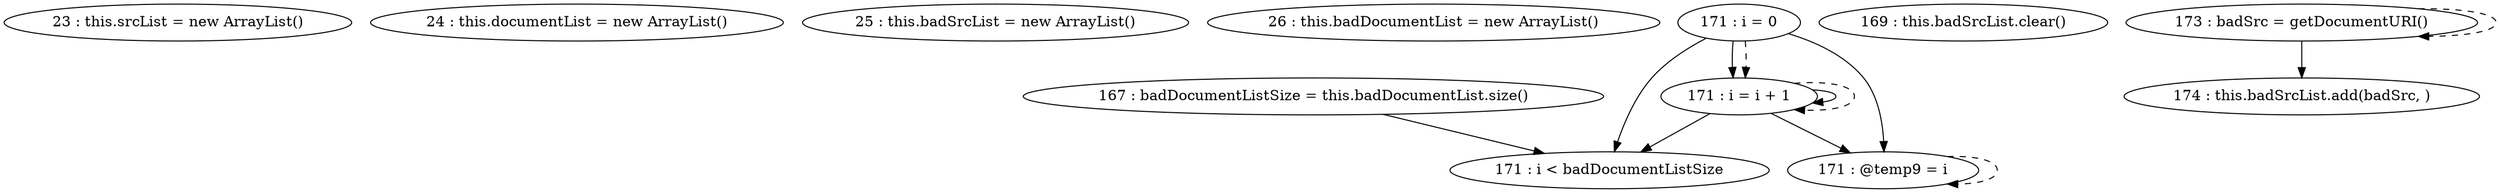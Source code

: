 digraph G {
"23 : this.srcList = new ArrayList()"
"24 : this.documentList = new ArrayList()"
"25 : this.badSrcList = new ArrayList()"
"26 : this.badDocumentList = new ArrayList()"
"167 : badDocumentListSize = this.badDocumentList.size()"
"167 : badDocumentListSize = this.badDocumentList.size()" -> "171 : i < badDocumentListSize"
"169 : this.badSrcList.clear()"
"171 : i = 0"
"171 : i = 0" -> "171 : i < badDocumentListSize"
"171 : i = 0" -> "171 : i = i + 1"
"171 : i = 0" -> "171 : @temp9 = i"
"171 : i = 0" -> "171 : i = i + 1" [style=dashed]
"171 : i < badDocumentListSize"
"173 : badSrc = getDocumentURI()"
"173 : badSrc = getDocumentURI()" -> "174 : this.badSrcList.add(badSrc, )"
"173 : badSrc = getDocumentURI()" -> "173 : badSrc = getDocumentURI()" [style=dashed]
"174 : this.badSrcList.add(badSrc, )"
"171 : @temp9 = i"
"171 : @temp9 = i" -> "171 : @temp9 = i" [style=dashed]
"171 : i = i + 1"
"171 : i = i + 1" -> "171 : i < badDocumentListSize"
"171 : i = i + 1" -> "171 : i = i + 1"
"171 : i = i + 1" -> "171 : @temp9 = i"
"171 : i = i + 1" -> "171 : i = i + 1" [style=dashed]
}